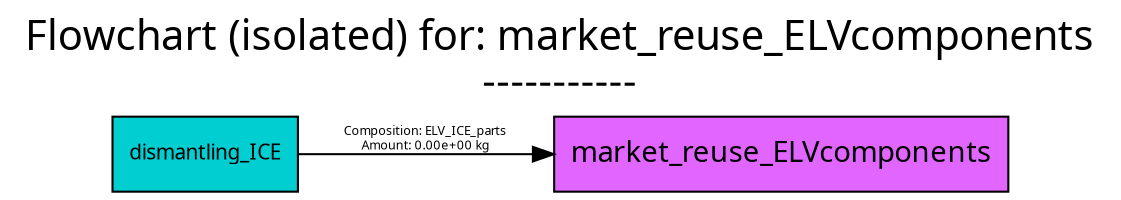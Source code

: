 digraph {
	graph [bb="0,0,486,88",
		font=Cabin,
		fontname=Cabin,
		fontsize=20,
		label="Flowchart (isolated) for: market_reuse_ELVcomponents
-----------",
		labeljust=c,
		labelloc=tc,
		lheight=0.61,
		lp="243,62",
		lwidth=6.53,
		nodesep=0.6,
		rankdir=LR,
		ranksep=0.6
	];
	node [label="\N"];
	market_reuse_ELVcomponents	[fillcolor=mediumorchid1,
		fontname=Cabin,
		fontsize=14,
		height=0.5,
		pos="344,18",
		shape=box,
		style=filled,
		width=2.8056];
	dismantling_ICE	[fillcolor=darkturquoise,
		fontname=Cabin,
		fontsize=10,
		height=0.5,
		pos="83.5,18",
		shape=box,
		style=filled,
		width=1.1806];
	dismantling_ICE -> market_reuse_ELVcomponents	[color=black,
		fontname=Cabin,
		fontsize=6,
		label="Composition: ELV_ICE_parts
Amount: 0.00e+00 kg",
		lp="184.5,25",
		pos="e,242.97,18 126.03,18 154.99,18 195.06,18 232.89,18"];
}
